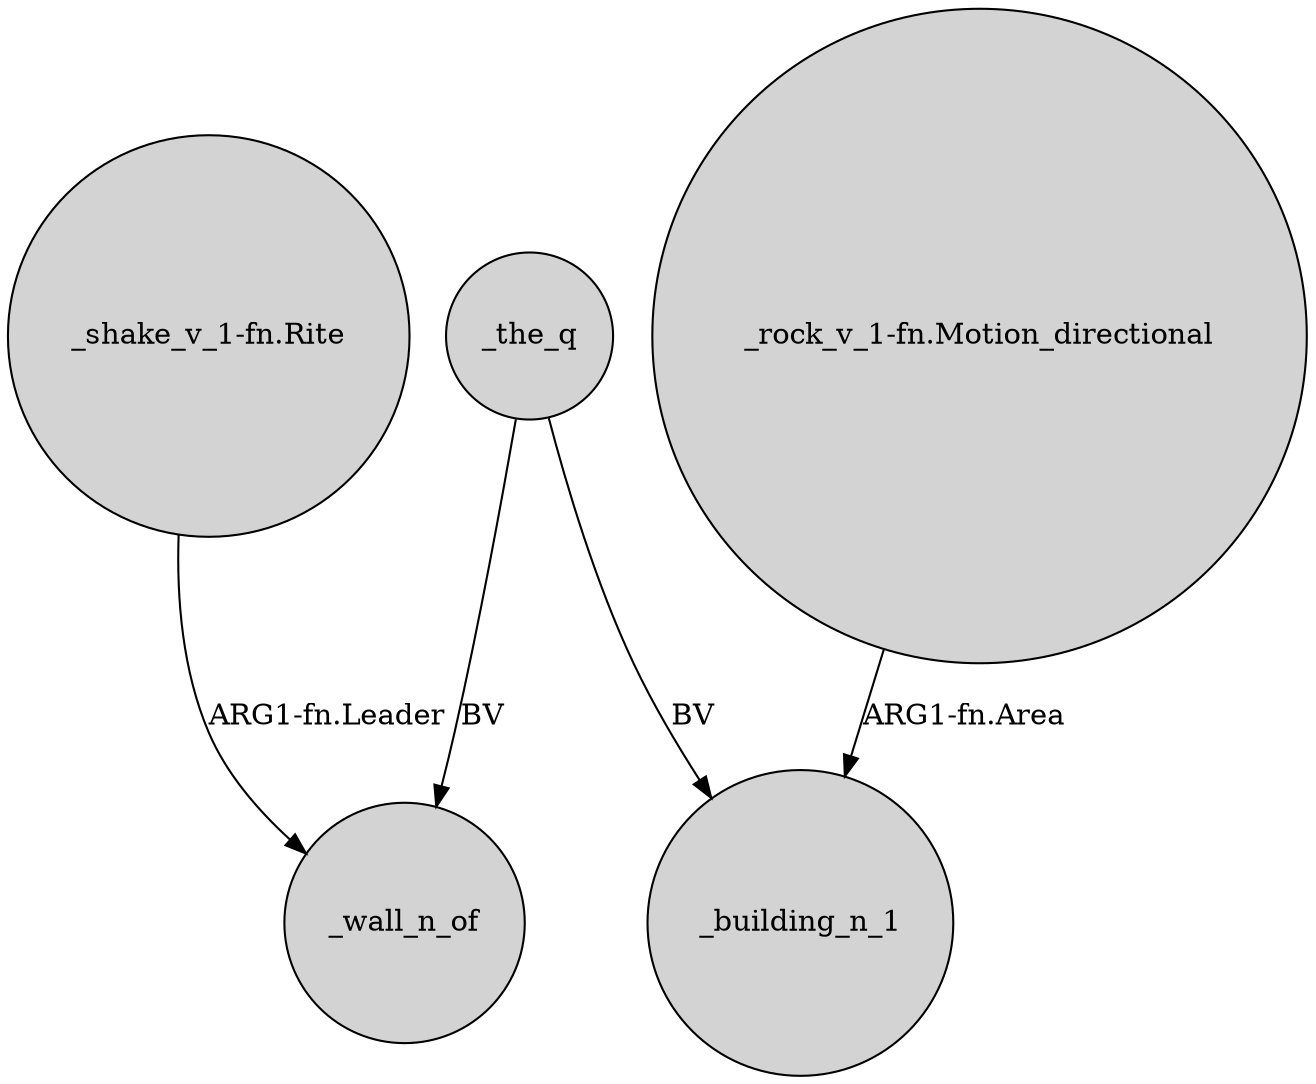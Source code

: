 digraph {
	node [shape=circle style=filled]
	"_shake_v_1-fn.Rite" -> _wall_n_of [label="ARG1-fn.Leader"]
	"_rock_v_1-fn.Motion_directional" -> _building_n_1 [label="ARG1-fn.Area"]
	_the_q -> _wall_n_of [label=BV]
	_the_q -> _building_n_1 [label=BV]
}
